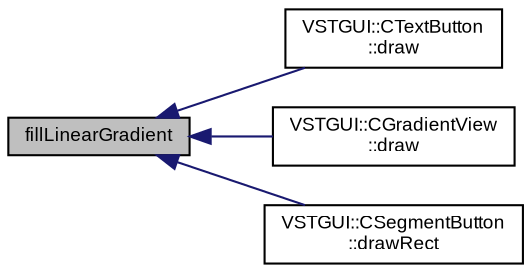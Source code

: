 digraph "fillLinearGradient"
{
  bgcolor="transparent";
  edge [fontname="Arial",fontsize="9",labelfontname="Arial",labelfontsize="9"];
  node [fontname="Arial",fontsize="9",shape=record];
  rankdir="LR";
  Node1 [label="fillLinearGradient",height=0.2,width=0.4,color="black", fillcolor="grey75", style="filled" fontcolor="black"];
  Node1 -> Node2 [dir="back",color="midnightblue",fontsize="9",style="solid",fontname="Arial"];
  Node2 [label="VSTGUI::CTextButton\l::draw",height=0.2,width=0.4,color="black",URL="$class_v_s_t_g_u_i_1_1_c_text_button.html#ae25271b6e9cac9c3e21437c10ec491d8",tooltip="called if the view should draw itself "];
  Node1 -> Node3 [dir="back",color="midnightblue",fontsize="9",style="solid",fontname="Arial"];
  Node3 [label="VSTGUI::CGradientView\l::draw",height=0.2,width=0.4,color="black",URL="$class_v_s_t_g_u_i_1_1_c_gradient_view.html#ae25271b6e9cac9c3e21437c10ec491d8",tooltip="called if the view should draw itself "];
  Node1 -> Node4 [dir="back",color="midnightblue",fontsize="9",style="solid",fontname="Arial"];
  Node4 [label="VSTGUI::CSegmentButton\l::drawRect",height=0.2,width=0.4,color="black",URL="$class_v_s_t_g_u_i_1_1_c_segment_button.html#abe8cbffc7cff7c218cd112b6d53612df",tooltip="called if the view should draw itself "];
}
